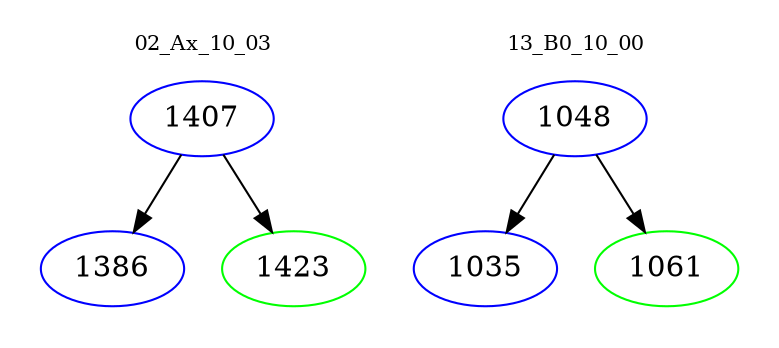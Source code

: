 digraph{
subgraph cluster_0 {
color = white
label = "02_Ax_10_03";
fontsize=10;
T0_1407 [label="1407", color="blue"]
T0_1407 -> T0_1386 [color="black"]
T0_1386 [label="1386", color="blue"]
T0_1407 -> T0_1423 [color="black"]
T0_1423 [label="1423", color="green"]
}
subgraph cluster_1 {
color = white
label = "13_B0_10_00";
fontsize=10;
T1_1048 [label="1048", color="blue"]
T1_1048 -> T1_1035 [color="black"]
T1_1035 [label="1035", color="blue"]
T1_1048 -> T1_1061 [color="black"]
T1_1061 [label="1061", color="green"]
}
}
